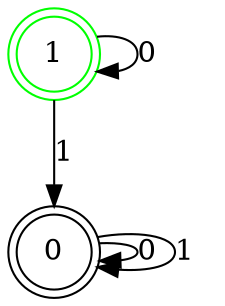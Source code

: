 digraph {
	node [color=black shape=doublecircle]
	0
	node [color=green shape=doublecircle]
	1
	0 -> 0 [label=0]
	0 -> 0 [label=1]
	1 -> 1 [label=0]
	1 -> 0 [label=1]
}
